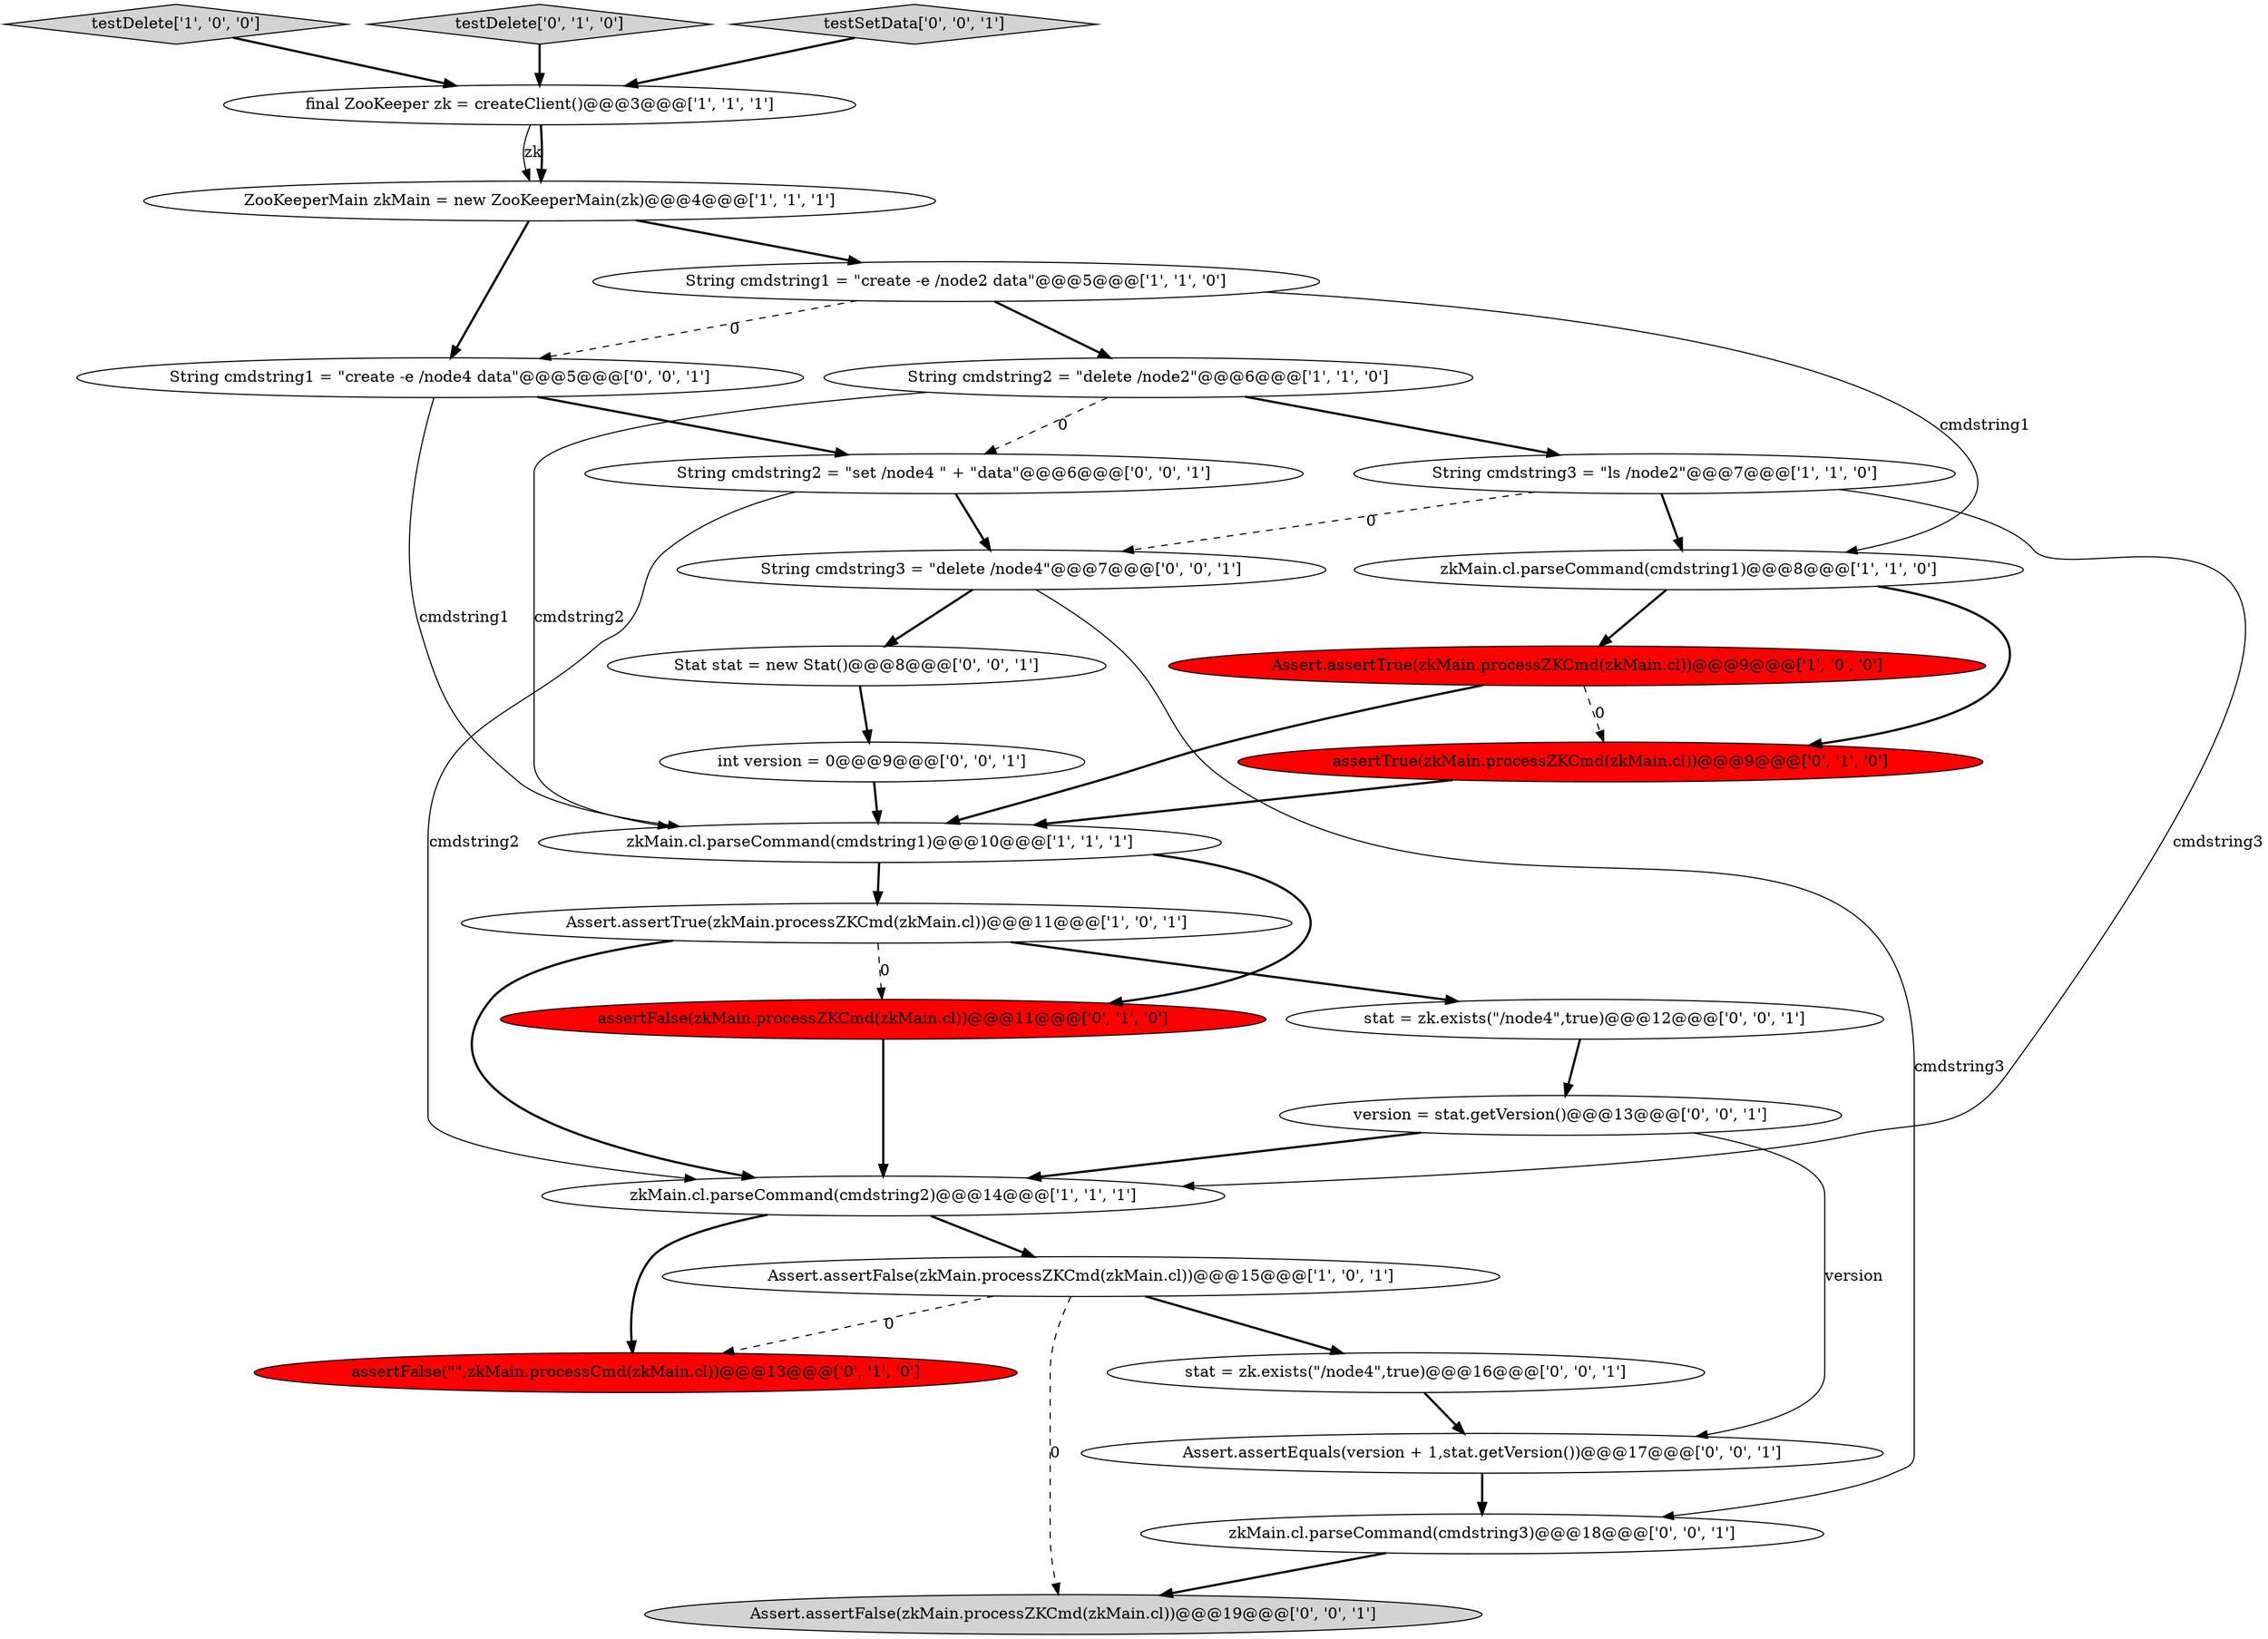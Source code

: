 digraph {
1 [style = filled, label = "testDelete['1', '0', '0']", fillcolor = lightgray, shape = diamond image = "AAA0AAABBB1BBB"];
5 [style = filled, label = "String cmdstring2 = \"delete /node2\"@@@6@@@['1', '1', '0']", fillcolor = white, shape = ellipse image = "AAA0AAABBB1BBB"];
17 [style = filled, label = "stat = zk.exists(\"/node4\",true)@@@12@@@['0', '0', '1']", fillcolor = white, shape = ellipse image = "AAA0AAABBB3BBB"];
24 [style = filled, label = "String cmdstring1 = \"create -e /node4 data\"@@@5@@@['0', '0', '1']", fillcolor = white, shape = ellipse image = "AAA0AAABBB3BBB"];
14 [style = filled, label = "testDelete['0', '1', '0']", fillcolor = lightgray, shape = diamond image = "AAA0AAABBB2BBB"];
22 [style = filled, label = "version = stat.getVersion()@@@13@@@['0', '0', '1']", fillcolor = white, shape = ellipse image = "AAA0AAABBB3BBB"];
4 [style = filled, label = "Assert.assertTrue(zkMain.processZKCmd(zkMain.cl))@@@9@@@['1', '0', '0']", fillcolor = red, shape = ellipse image = "AAA1AAABBB1BBB"];
12 [style = filled, label = "assertFalse(\"\",zkMain.processCmd(zkMain.cl))@@@13@@@['0', '1', '0']", fillcolor = red, shape = ellipse image = "AAA1AAABBB2BBB"];
20 [style = filled, label = "Assert.assertEquals(version + 1,stat.getVersion())@@@17@@@['0', '0', '1']", fillcolor = white, shape = ellipse image = "AAA0AAABBB3BBB"];
6 [style = filled, label = "String cmdstring3 = \"ls /node2\"@@@7@@@['1', '1', '0']", fillcolor = white, shape = ellipse image = "AAA0AAABBB1BBB"];
0 [style = filled, label = "Assert.assertTrue(zkMain.processZKCmd(zkMain.cl))@@@11@@@['1', '0', '1']", fillcolor = white, shape = ellipse image = "AAA0AAABBB1BBB"];
18 [style = filled, label = "zkMain.cl.parseCommand(cmdstring3)@@@18@@@['0', '0', '1']", fillcolor = white, shape = ellipse image = "AAA0AAABBB3BBB"];
8 [style = filled, label = "zkMain.cl.parseCommand(cmdstring1)@@@10@@@['1', '1', '1']", fillcolor = white, shape = ellipse image = "AAA0AAABBB1BBB"];
10 [style = filled, label = "zkMain.cl.parseCommand(cmdstring2)@@@14@@@['1', '1', '1']", fillcolor = white, shape = ellipse image = "AAA0AAABBB1BBB"];
21 [style = filled, label = "stat = zk.exists(\"/node4\",true)@@@16@@@['0', '0', '1']", fillcolor = white, shape = ellipse image = "AAA0AAABBB3BBB"];
25 [style = filled, label = "Stat stat = new Stat()@@@8@@@['0', '0', '1']", fillcolor = white, shape = ellipse image = "AAA0AAABBB3BBB"];
15 [style = filled, label = "assertTrue(zkMain.processZKCmd(zkMain.cl))@@@9@@@['0', '1', '0']", fillcolor = red, shape = ellipse image = "AAA1AAABBB2BBB"];
27 [style = filled, label = "String cmdstring3 = \"delete /node4\"@@@7@@@['0', '0', '1']", fillcolor = white, shape = ellipse image = "AAA0AAABBB3BBB"];
26 [style = filled, label = "int version = 0@@@9@@@['0', '0', '1']", fillcolor = white, shape = ellipse image = "AAA0AAABBB3BBB"];
13 [style = filled, label = "assertFalse(zkMain.processZKCmd(zkMain.cl))@@@11@@@['0', '1', '0']", fillcolor = red, shape = ellipse image = "AAA1AAABBB2BBB"];
23 [style = filled, label = "Assert.assertFalse(zkMain.processZKCmd(zkMain.cl))@@@19@@@['0', '0', '1']", fillcolor = lightgray, shape = ellipse image = "AAA0AAABBB3BBB"];
7 [style = filled, label = "zkMain.cl.parseCommand(cmdstring1)@@@8@@@['1', '1', '0']", fillcolor = white, shape = ellipse image = "AAA0AAABBB1BBB"];
3 [style = filled, label = "ZooKeeperMain zkMain = new ZooKeeperMain(zk)@@@4@@@['1', '1', '1']", fillcolor = white, shape = ellipse image = "AAA0AAABBB1BBB"];
19 [style = filled, label = "String cmdstring2 = \"set /node4 \" + \"data\"@@@6@@@['0', '0', '1']", fillcolor = white, shape = ellipse image = "AAA0AAABBB3BBB"];
9 [style = filled, label = "String cmdstring1 = \"create -e /node2 data\"@@@5@@@['1', '1', '0']", fillcolor = white, shape = ellipse image = "AAA0AAABBB1BBB"];
16 [style = filled, label = "testSetData['0', '0', '1']", fillcolor = lightgray, shape = diamond image = "AAA0AAABBB3BBB"];
11 [style = filled, label = "Assert.assertFalse(zkMain.processZKCmd(zkMain.cl))@@@15@@@['1', '0', '1']", fillcolor = white, shape = ellipse image = "AAA0AAABBB1BBB"];
2 [style = filled, label = "final ZooKeeper zk = createClient()@@@3@@@['1', '1', '1']", fillcolor = white, shape = ellipse image = "AAA0AAABBB1BBB"];
13->10 [style = bold, label=""];
27->18 [style = solid, label="cmdstring3"];
24->19 [style = bold, label=""];
18->23 [style = bold, label=""];
3->24 [style = bold, label=""];
9->7 [style = solid, label="cmdstring1"];
9->24 [style = dashed, label="0"];
2->3 [style = solid, label="zk"];
0->17 [style = bold, label=""];
2->3 [style = bold, label=""];
11->21 [style = bold, label=""];
22->20 [style = solid, label="version"];
11->23 [style = dashed, label="0"];
26->8 [style = bold, label=""];
19->10 [style = solid, label="cmdstring2"];
7->4 [style = bold, label=""];
6->10 [style = solid, label="cmdstring3"];
8->13 [style = bold, label=""];
16->2 [style = bold, label=""];
17->22 [style = bold, label=""];
11->12 [style = dashed, label="0"];
5->8 [style = solid, label="cmdstring2"];
8->0 [style = bold, label=""];
3->9 [style = bold, label=""];
20->18 [style = bold, label=""];
0->10 [style = bold, label=""];
21->20 [style = bold, label=""];
5->6 [style = bold, label=""];
6->27 [style = dashed, label="0"];
10->12 [style = bold, label=""];
4->15 [style = dashed, label="0"];
19->27 [style = bold, label=""];
0->13 [style = dashed, label="0"];
25->26 [style = bold, label=""];
22->10 [style = bold, label=""];
9->5 [style = bold, label=""];
4->8 [style = bold, label=""];
7->15 [style = bold, label=""];
1->2 [style = bold, label=""];
14->2 [style = bold, label=""];
6->7 [style = bold, label=""];
5->19 [style = dashed, label="0"];
27->25 [style = bold, label=""];
15->8 [style = bold, label=""];
24->8 [style = solid, label="cmdstring1"];
10->11 [style = bold, label=""];
}
